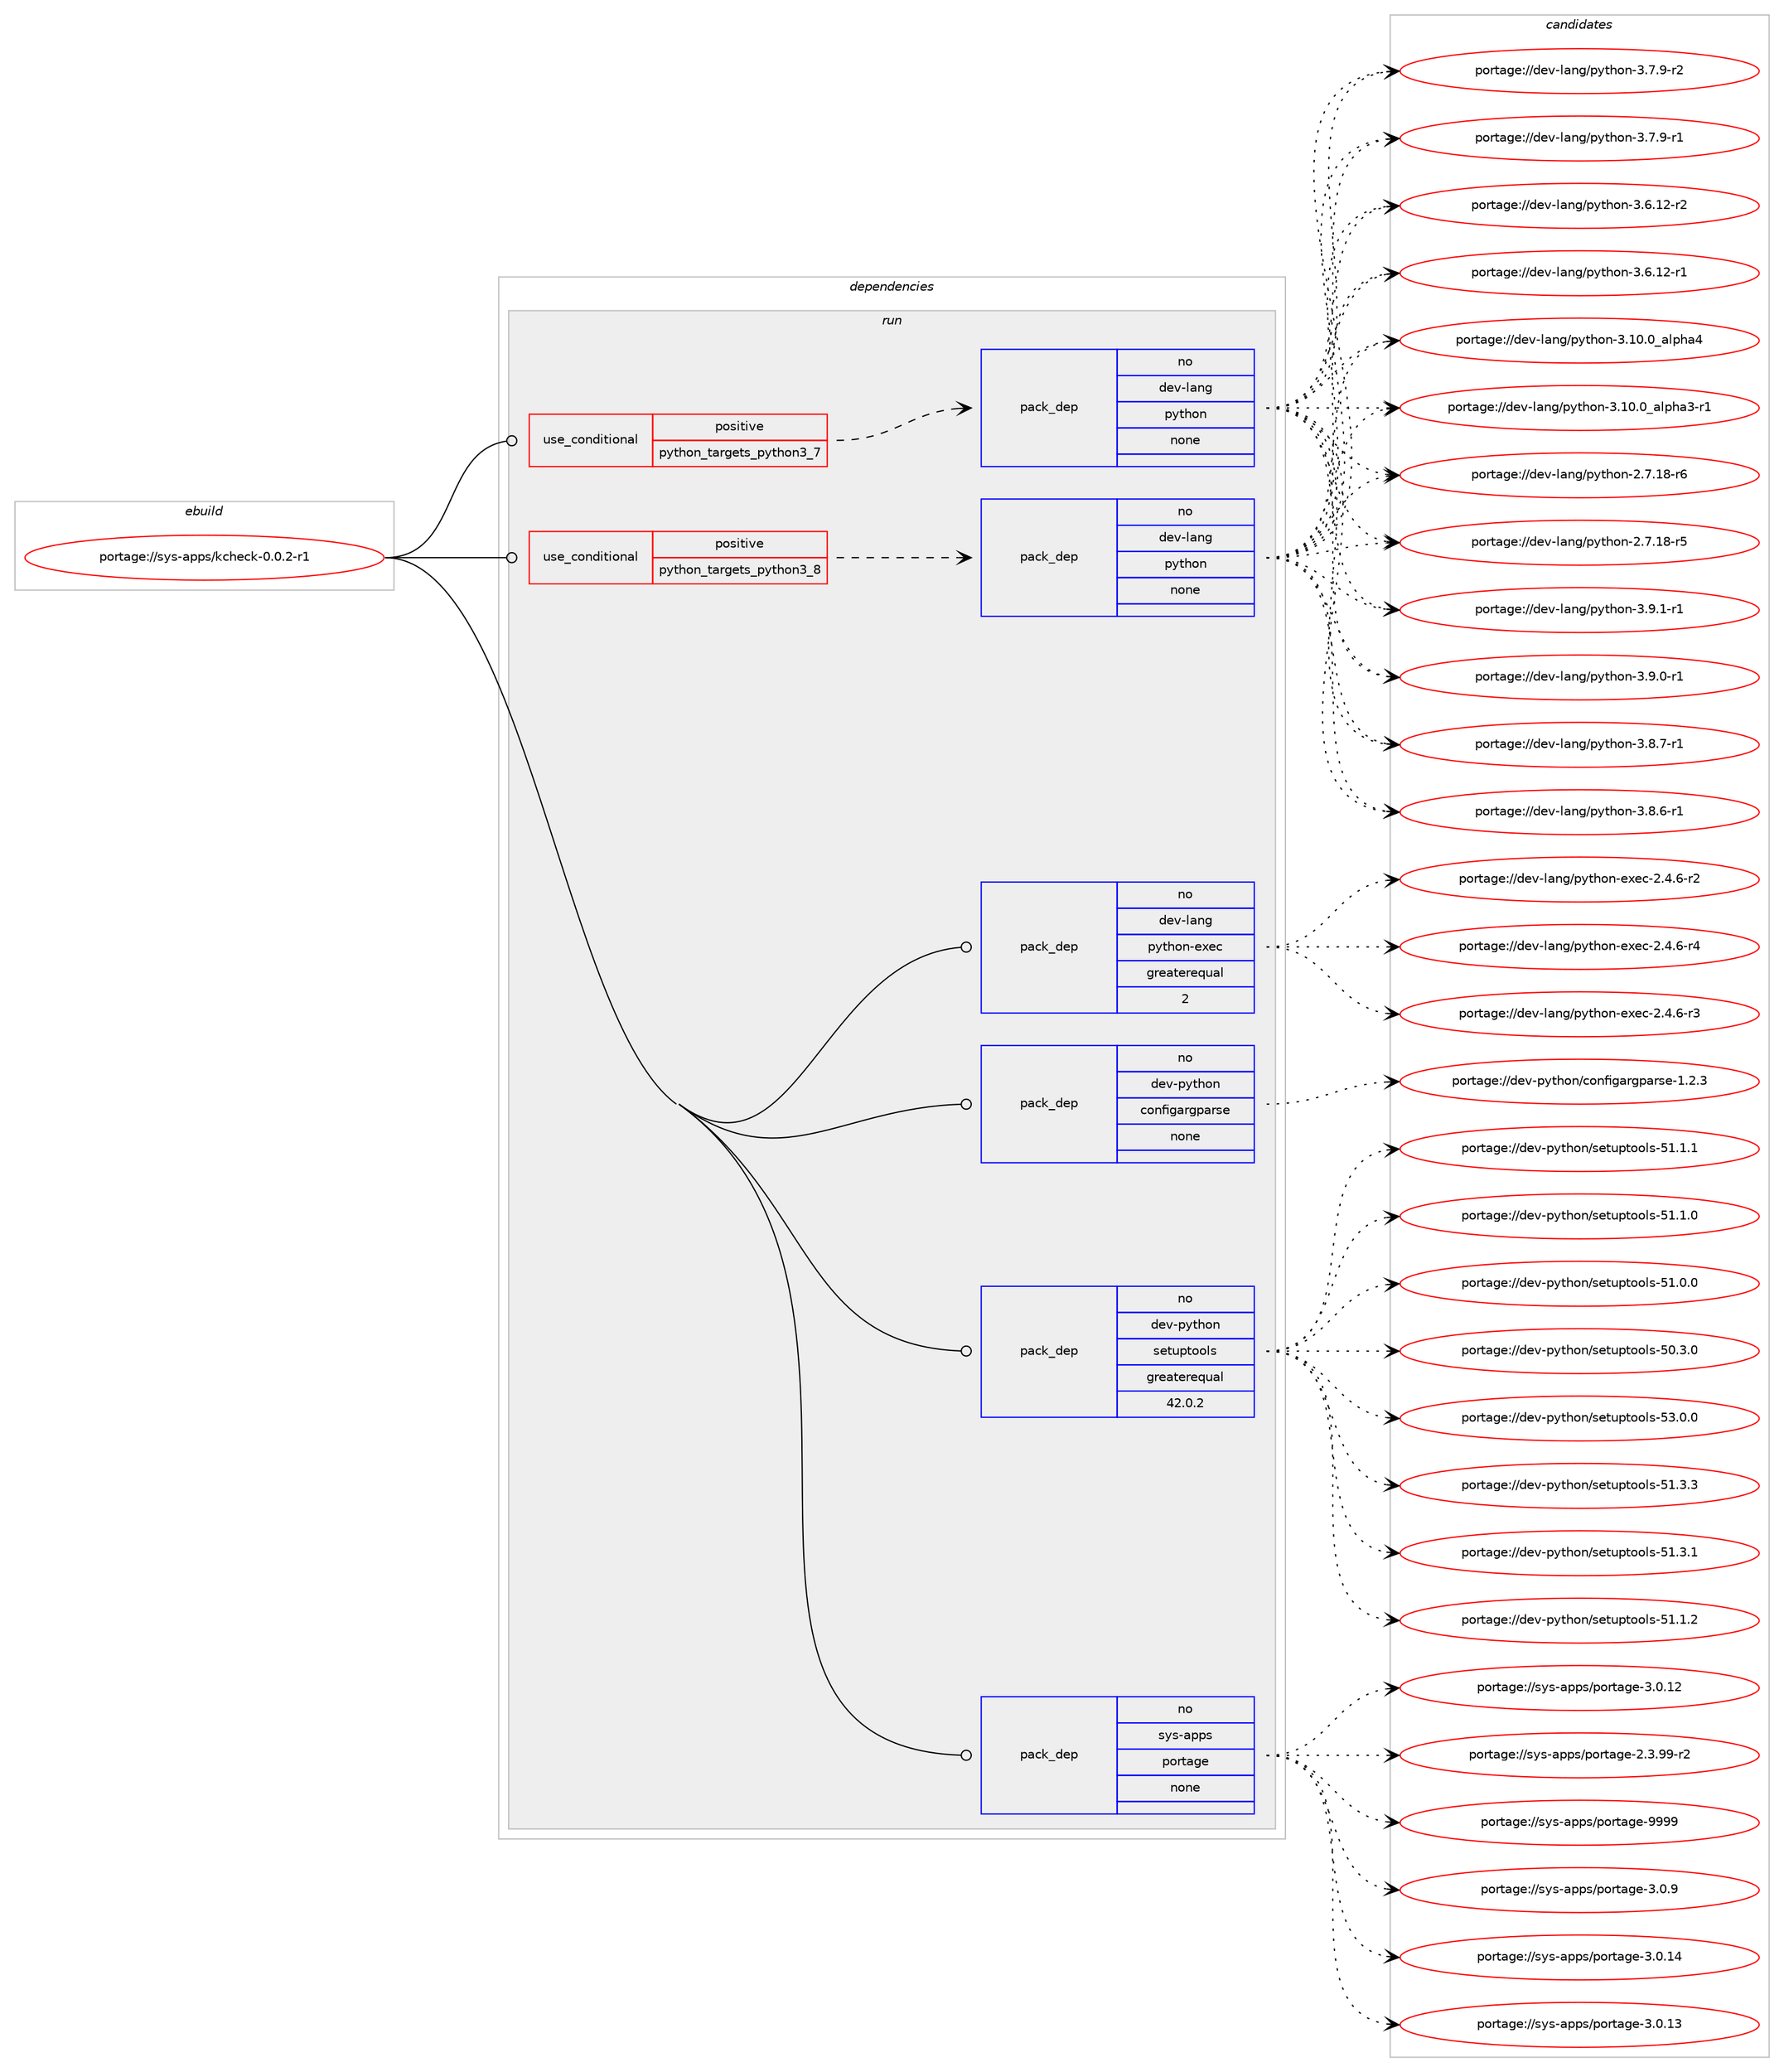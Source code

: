 digraph prolog {

# *************
# Graph options
# *************

newrank=true;
concentrate=true;
compound=true;
graph [rankdir=LR,fontname=Helvetica,fontsize=10,ranksep=1.5];#, ranksep=2.5, nodesep=0.2];
edge  [arrowhead=vee];
node  [fontname=Helvetica,fontsize=10];

# **********
# The ebuild
# **********

subgraph cluster_leftcol {
color=gray;
rank=same;
label=<<i>ebuild</i>>;
id [label="portage://sys-apps/kcheck-0.0.2-r1", color=red, width=4, href="../sys-apps/kcheck-0.0.2-r1.svg"];
}

# ****************
# The dependencies
# ****************

subgraph cluster_midcol {
color=gray;
label=<<i>dependencies</i>>;
subgraph cluster_compile {
fillcolor="#eeeeee";
style=filled;
label=<<i>compile</i>>;
}
subgraph cluster_compileandrun {
fillcolor="#eeeeee";
style=filled;
label=<<i>compile and run</i>>;
}
subgraph cluster_run {
fillcolor="#eeeeee";
style=filled;
label=<<i>run</i>>;
subgraph cond4107 {
dependency13647 [label=<<TABLE BORDER="0" CELLBORDER="1" CELLSPACING="0" CELLPADDING="4"><TR><TD ROWSPAN="3" CELLPADDING="10">use_conditional</TD></TR><TR><TD>positive</TD></TR><TR><TD>python_targets_python3_7</TD></TR></TABLE>>, shape=none, color=red];
subgraph pack9423 {
dependency13648 [label=<<TABLE BORDER="0" CELLBORDER="1" CELLSPACING="0" CELLPADDING="4" WIDTH="220"><TR><TD ROWSPAN="6" CELLPADDING="30">pack_dep</TD></TR><TR><TD WIDTH="110">no</TD></TR><TR><TD>dev-lang</TD></TR><TR><TD>python</TD></TR><TR><TD>none</TD></TR><TR><TD></TD></TR></TABLE>>, shape=none, color=blue];
}
dependency13647:e -> dependency13648:w [weight=20,style="dashed",arrowhead="vee"];
}
id:e -> dependency13647:w [weight=20,style="solid",arrowhead="odot"];
subgraph cond4108 {
dependency13649 [label=<<TABLE BORDER="0" CELLBORDER="1" CELLSPACING="0" CELLPADDING="4"><TR><TD ROWSPAN="3" CELLPADDING="10">use_conditional</TD></TR><TR><TD>positive</TD></TR><TR><TD>python_targets_python3_8</TD></TR></TABLE>>, shape=none, color=red];
subgraph pack9424 {
dependency13650 [label=<<TABLE BORDER="0" CELLBORDER="1" CELLSPACING="0" CELLPADDING="4" WIDTH="220"><TR><TD ROWSPAN="6" CELLPADDING="30">pack_dep</TD></TR><TR><TD WIDTH="110">no</TD></TR><TR><TD>dev-lang</TD></TR><TR><TD>python</TD></TR><TR><TD>none</TD></TR><TR><TD></TD></TR></TABLE>>, shape=none, color=blue];
}
dependency13649:e -> dependency13650:w [weight=20,style="dashed",arrowhead="vee"];
}
id:e -> dependency13649:w [weight=20,style="solid",arrowhead="odot"];
subgraph pack9425 {
dependency13651 [label=<<TABLE BORDER="0" CELLBORDER="1" CELLSPACING="0" CELLPADDING="4" WIDTH="220"><TR><TD ROWSPAN="6" CELLPADDING="30">pack_dep</TD></TR><TR><TD WIDTH="110">no</TD></TR><TR><TD>dev-lang</TD></TR><TR><TD>python-exec</TD></TR><TR><TD>greaterequal</TD></TR><TR><TD>2</TD></TR></TABLE>>, shape=none, color=blue];
}
id:e -> dependency13651:w [weight=20,style="solid",arrowhead="odot"];
subgraph pack9426 {
dependency13652 [label=<<TABLE BORDER="0" CELLBORDER="1" CELLSPACING="0" CELLPADDING="4" WIDTH="220"><TR><TD ROWSPAN="6" CELLPADDING="30">pack_dep</TD></TR><TR><TD WIDTH="110">no</TD></TR><TR><TD>dev-python</TD></TR><TR><TD>configargparse</TD></TR><TR><TD>none</TD></TR><TR><TD></TD></TR></TABLE>>, shape=none, color=blue];
}
id:e -> dependency13652:w [weight=20,style="solid",arrowhead="odot"];
subgraph pack9427 {
dependency13653 [label=<<TABLE BORDER="0" CELLBORDER="1" CELLSPACING="0" CELLPADDING="4" WIDTH="220"><TR><TD ROWSPAN="6" CELLPADDING="30">pack_dep</TD></TR><TR><TD WIDTH="110">no</TD></TR><TR><TD>dev-python</TD></TR><TR><TD>setuptools</TD></TR><TR><TD>greaterequal</TD></TR><TR><TD>42.0.2</TD></TR></TABLE>>, shape=none, color=blue];
}
id:e -> dependency13653:w [weight=20,style="solid",arrowhead="odot"];
subgraph pack9428 {
dependency13654 [label=<<TABLE BORDER="0" CELLBORDER="1" CELLSPACING="0" CELLPADDING="4" WIDTH="220"><TR><TD ROWSPAN="6" CELLPADDING="30">pack_dep</TD></TR><TR><TD WIDTH="110">no</TD></TR><TR><TD>sys-apps</TD></TR><TR><TD>portage</TD></TR><TR><TD>none</TD></TR><TR><TD></TD></TR></TABLE>>, shape=none, color=blue];
}
id:e -> dependency13654:w [weight=20,style="solid",arrowhead="odot"];
}
}

# **************
# The candidates
# **************

subgraph cluster_choices {
rank=same;
color=gray;
label=<<i>candidates</i>>;

subgraph choice9423 {
color=black;
nodesep=1;
choice1001011184510897110103471121211161041111104551465746494511449 [label="portage://dev-lang/python-3.9.1-r1", color=red, width=4,href="../dev-lang/python-3.9.1-r1.svg"];
choice1001011184510897110103471121211161041111104551465746484511449 [label="portage://dev-lang/python-3.9.0-r1", color=red, width=4,href="../dev-lang/python-3.9.0-r1.svg"];
choice1001011184510897110103471121211161041111104551465646554511449 [label="portage://dev-lang/python-3.8.7-r1", color=red, width=4,href="../dev-lang/python-3.8.7-r1.svg"];
choice1001011184510897110103471121211161041111104551465646544511449 [label="portage://dev-lang/python-3.8.6-r1", color=red, width=4,href="../dev-lang/python-3.8.6-r1.svg"];
choice1001011184510897110103471121211161041111104551465546574511450 [label="portage://dev-lang/python-3.7.9-r2", color=red, width=4,href="../dev-lang/python-3.7.9-r2.svg"];
choice1001011184510897110103471121211161041111104551465546574511449 [label="portage://dev-lang/python-3.7.9-r1", color=red, width=4,href="../dev-lang/python-3.7.9-r1.svg"];
choice100101118451089711010347112121116104111110455146544649504511450 [label="portage://dev-lang/python-3.6.12-r2", color=red, width=4,href="../dev-lang/python-3.6.12-r2.svg"];
choice100101118451089711010347112121116104111110455146544649504511449 [label="portage://dev-lang/python-3.6.12-r1", color=red, width=4,href="../dev-lang/python-3.6.12-r1.svg"];
choice1001011184510897110103471121211161041111104551464948464895971081121049752 [label="portage://dev-lang/python-3.10.0_alpha4", color=red, width=4,href="../dev-lang/python-3.10.0_alpha4.svg"];
choice10010111845108971101034711212111610411111045514649484648959710811210497514511449 [label="portage://dev-lang/python-3.10.0_alpha3-r1", color=red, width=4,href="../dev-lang/python-3.10.0_alpha3-r1.svg"];
choice100101118451089711010347112121116104111110455046554649564511454 [label="portage://dev-lang/python-2.7.18-r6", color=red, width=4,href="../dev-lang/python-2.7.18-r6.svg"];
choice100101118451089711010347112121116104111110455046554649564511453 [label="portage://dev-lang/python-2.7.18-r5", color=red, width=4,href="../dev-lang/python-2.7.18-r5.svg"];
dependency13648:e -> choice1001011184510897110103471121211161041111104551465746494511449:w [style=dotted,weight="100"];
dependency13648:e -> choice1001011184510897110103471121211161041111104551465746484511449:w [style=dotted,weight="100"];
dependency13648:e -> choice1001011184510897110103471121211161041111104551465646554511449:w [style=dotted,weight="100"];
dependency13648:e -> choice1001011184510897110103471121211161041111104551465646544511449:w [style=dotted,weight="100"];
dependency13648:e -> choice1001011184510897110103471121211161041111104551465546574511450:w [style=dotted,weight="100"];
dependency13648:e -> choice1001011184510897110103471121211161041111104551465546574511449:w [style=dotted,weight="100"];
dependency13648:e -> choice100101118451089711010347112121116104111110455146544649504511450:w [style=dotted,weight="100"];
dependency13648:e -> choice100101118451089711010347112121116104111110455146544649504511449:w [style=dotted,weight="100"];
dependency13648:e -> choice1001011184510897110103471121211161041111104551464948464895971081121049752:w [style=dotted,weight="100"];
dependency13648:e -> choice10010111845108971101034711212111610411111045514649484648959710811210497514511449:w [style=dotted,weight="100"];
dependency13648:e -> choice100101118451089711010347112121116104111110455046554649564511454:w [style=dotted,weight="100"];
dependency13648:e -> choice100101118451089711010347112121116104111110455046554649564511453:w [style=dotted,weight="100"];
}
subgraph choice9424 {
color=black;
nodesep=1;
choice1001011184510897110103471121211161041111104551465746494511449 [label="portage://dev-lang/python-3.9.1-r1", color=red, width=4,href="../dev-lang/python-3.9.1-r1.svg"];
choice1001011184510897110103471121211161041111104551465746484511449 [label="portage://dev-lang/python-3.9.0-r1", color=red, width=4,href="../dev-lang/python-3.9.0-r1.svg"];
choice1001011184510897110103471121211161041111104551465646554511449 [label="portage://dev-lang/python-3.8.7-r1", color=red, width=4,href="../dev-lang/python-3.8.7-r1.svg"];
choice1001011184510897110103471121211161041111104551465646544511449 [label="portage://dev-lang/python-3.8.6-r1", color=red, width=4,href="../dev-lang/python-3.8.6-r1.svg"];
choice1001011184510897110103471121211161041111104551465546574511450 [label="portage://dev-lang/python-3.7.9-r2", color=red, width=4,href="../dev-lang/python-3.7.9-r2.svg"];
choice1001011184510897110103471121211161041111104551465546574511449 [label="portage://dev-lang/python-3.7.9-r1", color=red, width=4,href="../dev-lang/python-3.7.9-r1.svg"];
choice100101118451089711010347112121116104111110455146544649504511450 [label="portage://dev-lang/python-3.6.12-r2", color=red, width=4,href="../dev-lang/python-3.6.12-r2.svg"];
choice100101118451089711010347112121116104111110455146544649504511449 [label="portage://dev-lang/python-3.6.12-r1", color=red, width=4,href="../dev-lang/python-3.6.12-r1.svg"];
choice1001011184510897110103471121211161041111104551464948464895971081121049752 [label="portage://dev-lang/python-3.10.0_alpha4", color=red, width=4,href="../dev-lang/python-3.10.0_alpha4.svg"];
choice10010111845108971101034711212111610411111045514649484648959710811210497514511449 [label="portage://dev-lang/python-3.10.0_alpha3-r1", color=red, width=4,href="../dev-lang/python-3.10.0_alpha3-r1.svg"];
choice100101118451089711010347112121116104111110455046554649564511454 [label="portage://dev-lang/python-2.7.18-r6", color=red, width=4,href="../dev-lang/python-2.7.18-r6.svg"];
choice100101118451089711010347112121116104111110455046554649564511453 [label="portage://dev-lang/python-2.7.18-r5", color=red, width=4,href="../dev-lang/python-2.7.18-r5.svg"];
dependency13650:e -> choice1001011184510897110103471121211161041111104551465746494511449:w [style=dotted,weight="100"];
dependency13650:e -> choice1001011184510897110103471121211161041111104551465746484511449:w [style=dotted,weight="100"];
dependency13650:e -> choice1001011184510897110103471121211161041111104551465646554511449:w [style=dotted,weight="100"];
dependency13650:e -> choice1001011184510897110103471121211161041111104551465646544511449:w [style=dotted,weight="100"];
dependency13650:e -> choice1001011184510897110103471121211161041111104551465546574511450:w [style=dotted,weight="100"];
dependency13650:e -> choice1001011184510897110103471121211161041111104551465546574511449:w [style=dotted,weight="100"];
dependency13650:e -> choice100101118451089711010347112121116104111110455146544649504511450:w [style=dotted,weight="100"];
dependency13650:e -> choice100101118451089711010347112121116104111110455146544649504511449:w [style=dotted,weight="100"];
dependency13650:e -> choice1001011184510897110103471121211161041111104551464948464895971081121049752:w [style=dotted,weight="100"];
dependency13650:e -> choice10010111845108971101034711212111610411111045514649484648959710811210497514511449:w [style=dotted,weight="100"];
dependency13650:e -> choice100101118451089711010347112121116104111110455046554649564511454:w [style=dotted,weight="100"];
dependency13650:e -> choice100101118451089711010347112121116104111110455046554649564511453:w [style=dotted,weight="100"];
}
subgraph choice9425 {
color=black;
nodesep=1;
choice10010111845108971101034711212111610411111045101120101994550465246544511452 [label="portage://dev-lang/python-exec-2.4.6-r4", color=red, width=4,href="../dev-lang/python-exec-2.4.6-r4.svg"];
choice10010111845108971101034711212111610411111045101120101994550465246544511451 [label="portage://dev-lang/python-exec-2.4.6-r3", color=red, width=4,href="../dev-lang/python-exec-2.4.6-r3.svg"];
choice10010111845108971101034711212111610411111045101120101994550465246544511450 [label="portage://dev-lang/python-exec-2.4.6-r2", color=red, width=4,href="../dev-lang/python-exec-2.4.6-r2.svg"];
dependency13651:e -> choice10010111845108971101034711212111610411111045101120101994550465246544511452:w [style=dotted,weight="100"];
dependency13651:e -> choice10010111845108971101034711212111610411111045101120101994550465246544511451:w [style=dotted,weight="100"];
dependency13651:e -> choice10010111845108971101034711212111610411111045101120101994550465246544511450:w [style=dotted,weight="100"];
}
subgraph choice9426 {
color=black;
nodesep=1;
choice1001011184511212111610411111047991111101021051039711410311297114115101454946504651 [label="portage://dev-python/configargparse-1.2.3", color=red, width=4,href="../dev-python/configargparse-1.2.3.svg"];
dependency13652:e -> choice1001011184511212111610411111047991111101021051039711410311297114115101454946504651:w [style=dotted,weight="100"];
}
subgraph choice9427 {
color=black;
nodesep=1;
choice100101118451121211161041111104711510111611711211611111110811545535146484648 [label="portage://dev-python/setuptools-53.0.0", color=red, width=4,href="../dev-python/setuptools-53.0.0.svg"];
choice100101118451121211161041111104711510111611711211611111110811545534946514651 [label="portage://dev-python/setuptools-51.3.3", color=red, width=4,href="../dev-python/setuptools-51.3.3.svg"];
choice100101118451121211161041111104711510111611711211611111110811545534946514649 [label="portage://dev-python/setuptools-51.3.1", color=red, width=4,href="../dev-python/setuptools-51.3.1.svg"];
choice100101118451121211161041111104711510111611711211611111110811545534946494650 [label="portage://dev-python/setuptools-51.1.2", color=red, width=4,href="../dev-python/setuptools-51.1.2.svg"];
choice100101118451121211161041111104711510111611711211611111110811545534946494649 [label="portage://dev-python/setuptools-51.1.1", color=red, width=4,href="../dev-python/setuptools-51.1.1.svg"];
choice100101118451121211161041111104711510111611711211611111110811545534946494648 [label="portage://dev-python/setuptools-51.1.0", color=red, width=4,href="../dev-python/setuptools-51.1.0.svg"];
choice100101118451121211161041111104711510111611711211611111110811545534946484648 [label="portage://dev-python/setuptools-51.0.0", color=red, width=4,href="../dev-python/setuptools-51.0.0.svg"];
choice100101118451121211161041111104711510111611711211611111110811545534846514648 [label="portage://dev-python/setuptools-50.3.0", color=red, width=4,href="../dev-python/setuptools-50.3.0.svg"];
dependency13653:e -> choice100101118451121211161041111104711510111611711211611111110811545535146484648:w [style=dotted,weight="100"];
dependency13653:e -> choice100101118451121211161041111104711510111611711211611111110811545534946514651:w [style=dotted,weight="100"];
dependency13653:e -> choice100101118451121211161041111104711510111611711211611111110811545534946514649:w [style=dotted,weight="100"];
dependency13653:e -> choice100101118451121211161041111104711510111611711211611111110811545534946494650:w [style=dotted,weight="100"];
dependency13653:e -> choice100101118451121211161041111104711510111611711211611111110811545534946494649:w [style=dotted,weight="100"];
dependency13653:e -> choice100101118451121211161041111104711510111611711211611111110811545534946494648:w [style=dotted,weight="100"];
dependency13653:e -> choice100101118451121211161041111104711510111611711211611111110811545534946484648:w [style=dotted,weight="100"];
dependency13653:e -> choice100101118451121211161041111104711510111611711211611111110811545534846514648:w [style=dotted,weight="100"];
}
subgraph choice9428 {
color=black;
nodesep=1;
choice115121115459711211211547112111114116971031014557575757 [label="portage://sys-apps/portage-9999", color=red, width=4,href="../sys-apps/portage-9999.svg"];
choice11512111545971121121154711211111411697103101455146484657 [label="portage://sys-apps/portage-3.0.9", color=red, width=4,href="../sys-apps/portage-3.0.9.svg"];
choice1151211154597112112115471121111141169710310145514648464952 [label="portage://sys-apps/portage-3.0.14", color=red, width=4,href="../sys-apps/portage-3.0.14.svg"];
choice1151211154597112112115471121111141169710310145514648464951 [label="portage://sys-apps/portage-3.0.13", color=red, width=4,href="../sys-apps/portage-3.0.13.svg"];
choice1151211154597112112115471121111141169710310145514648464950 [label="portage://sys-apps/portage-3.0.12", color=red, width=4,href="../sys-apps/portage-3.0.12.svg"];
choice11512111545971121121154711211111411697103101455046514657574511450 [label="portage://sys-apps/portage-2.3.99-r2", color=red, width=4,href="../sys-apps/portage-2.3.99-r2.svg"];
dependency13654:e -> choice115121115459711211211547112111114116971031014557575757:w [style=dotted,weight="100"];
dependency13654:e -> choice11512111545971121121154711211111411697103101455146484657:w [style=dotted,weight="100"];
dependency13654:e -> choice1151211154597112112115471121111141169710310145514648464952:w [style=dotted,weight="100"];
dependency13654:e -> choice1151211154597112112115471121111141169710310145514648464951:w [style=dotted,weight="100"];
dependency13654:e -> choice1151211154597112112115471121111141169710310145514648464950:w [style=dotted,weight="100"];
dependency13654:e -> choice11512111545971121121154711211111411697103101455046514657574511450:w [style=dotted,weight="100"];
}
}

}
